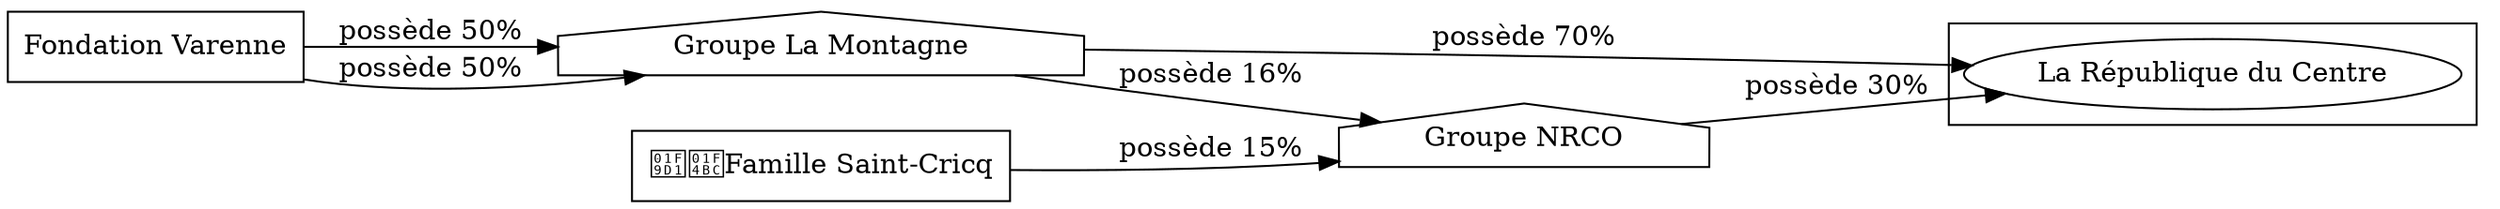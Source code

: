 digraph {
  rankdir=LR;
  subgraph roots {
    
      "fondation-varenne-220"[label="Fondation Varenne" shape=box]
    
      "famille-saint-cricq-221"[label="🧑‍💼Famille Saint-Cricq" shape=box]
    
  }

  
    "groupe-la-montagne-222"[label="Groupe La Montagne" shape=house]
  
    "groupe-nrco-237"[label="Groupe NRCO" shape=house]
  

  subgraph clusterLeaves {
    
      "la-republique-du-centre-236"[label="La République du Centre"]
    
  }

  
    "groupe-la-montagne-222" -> "la-republique-du-centre-236" [
      label="possède 70%"
    ]
  
    "fondation-varenne-220" -> "groupe-la-montagne-222" [
      label="possède 50%"
    ]
  
    "groupe-nrco-237" -> "la-republique-du-centre-236" [
      label="possède 30%"
    ]
  
    "famille-saint-cricq-221" -> "groupe-nrco-237" [
      label="possède 15%"
    ]
  
    "groupe-la-montagne-222" -> "groupe-nrco-237" [
      label="possède 16%"
    ]
  
    "fondation-varenne-220" -> "groupe-la-montagne-222" [
      label="possède 50%"
    ]
  
}
